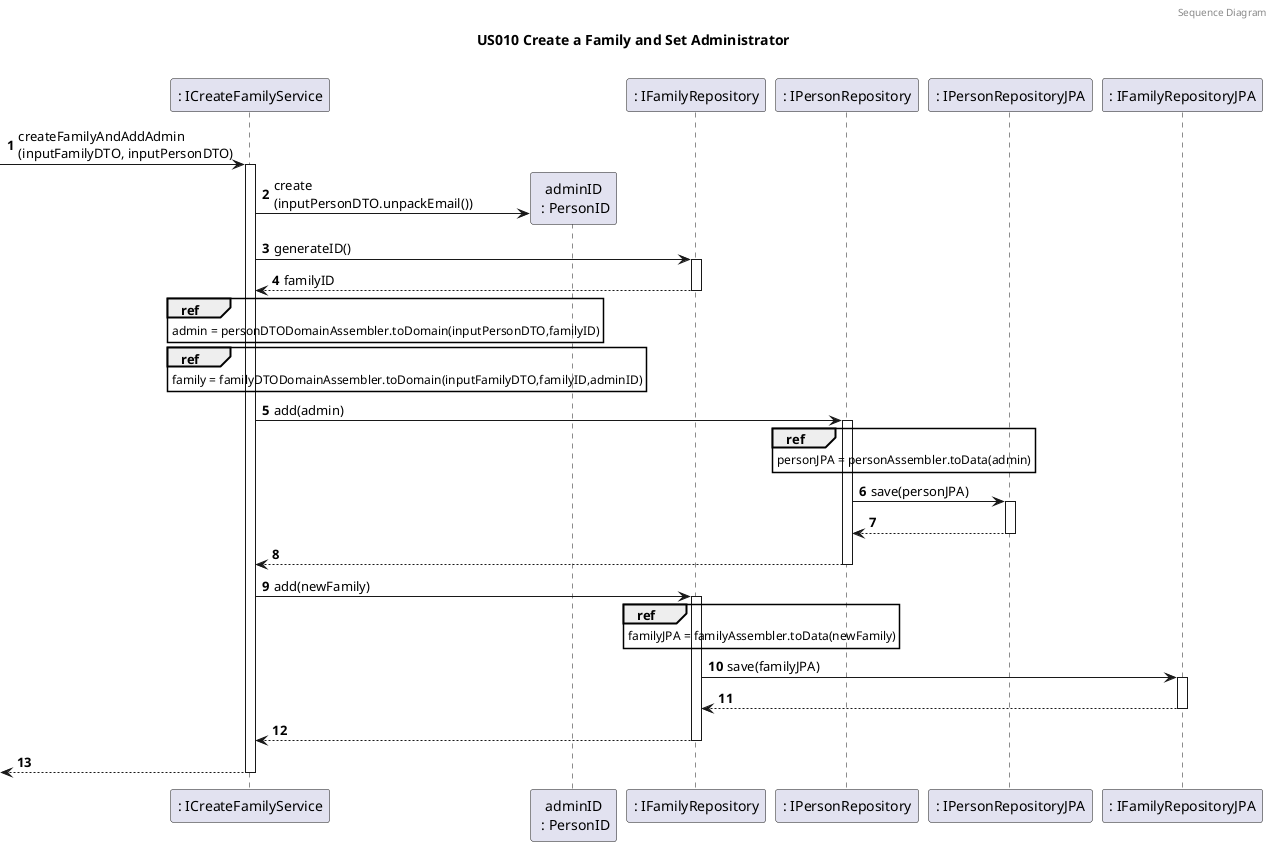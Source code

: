 @startuml

autonumber
header Sequence Diagram
title US010 Create a Family and Set Administrator


participant ": ICreateFamilyService" as FamAdminService
participant "adminID\n : PersonID" as adminID
participant ": IFamilyRepository" as familyRepository
participant ": IPersonRepository" as personRepository
participant ": IPersonRepositoryJPA" as personRepositoryJPA
participant ": IFamilyRepositoryJPA" as familyRepositoryJPA

note left: especificar nome da instância no participant?

-> FamAdminService : createFamilyAndAddAdmin\n(inputFamilyDTO, inputPersonDTO)
activate FamAdminService

FamAdminService -> adminID ** : create\n(inputPersonDTO.unpackEmail())

FamAdminService -> familyRepository : generateID()
activate familyRepository
return familyID

ref over FamAdminService
admin = personDTODomainAssembler.toDomain(inputPersonDTO,familyID)
end ref

ref over FamAdminService
family = familyDTODomainAssembler.toDomain(inputFamilyDTO,familyID,adminID)
end ref

FamAdminService -> personRepository: add(admin)
activate personRepository

ref over personRepository
personJPA = personAssembler.toData(admin)
end ref

personRepository -> personRepositoryJPA: save(personJPA)
activate personRepositoryJPA
return
return

FamAdminService -> familyRepository: add(newFamily)
activate familyRepository

ref over familyRepository
familyJPA = familyAssembler.toData(newFamily)
end ref

familyRepository -> familyRepositoryJPA : save(familyJPA)
activate familyRepositoryJPA
return

return

return

@enduml